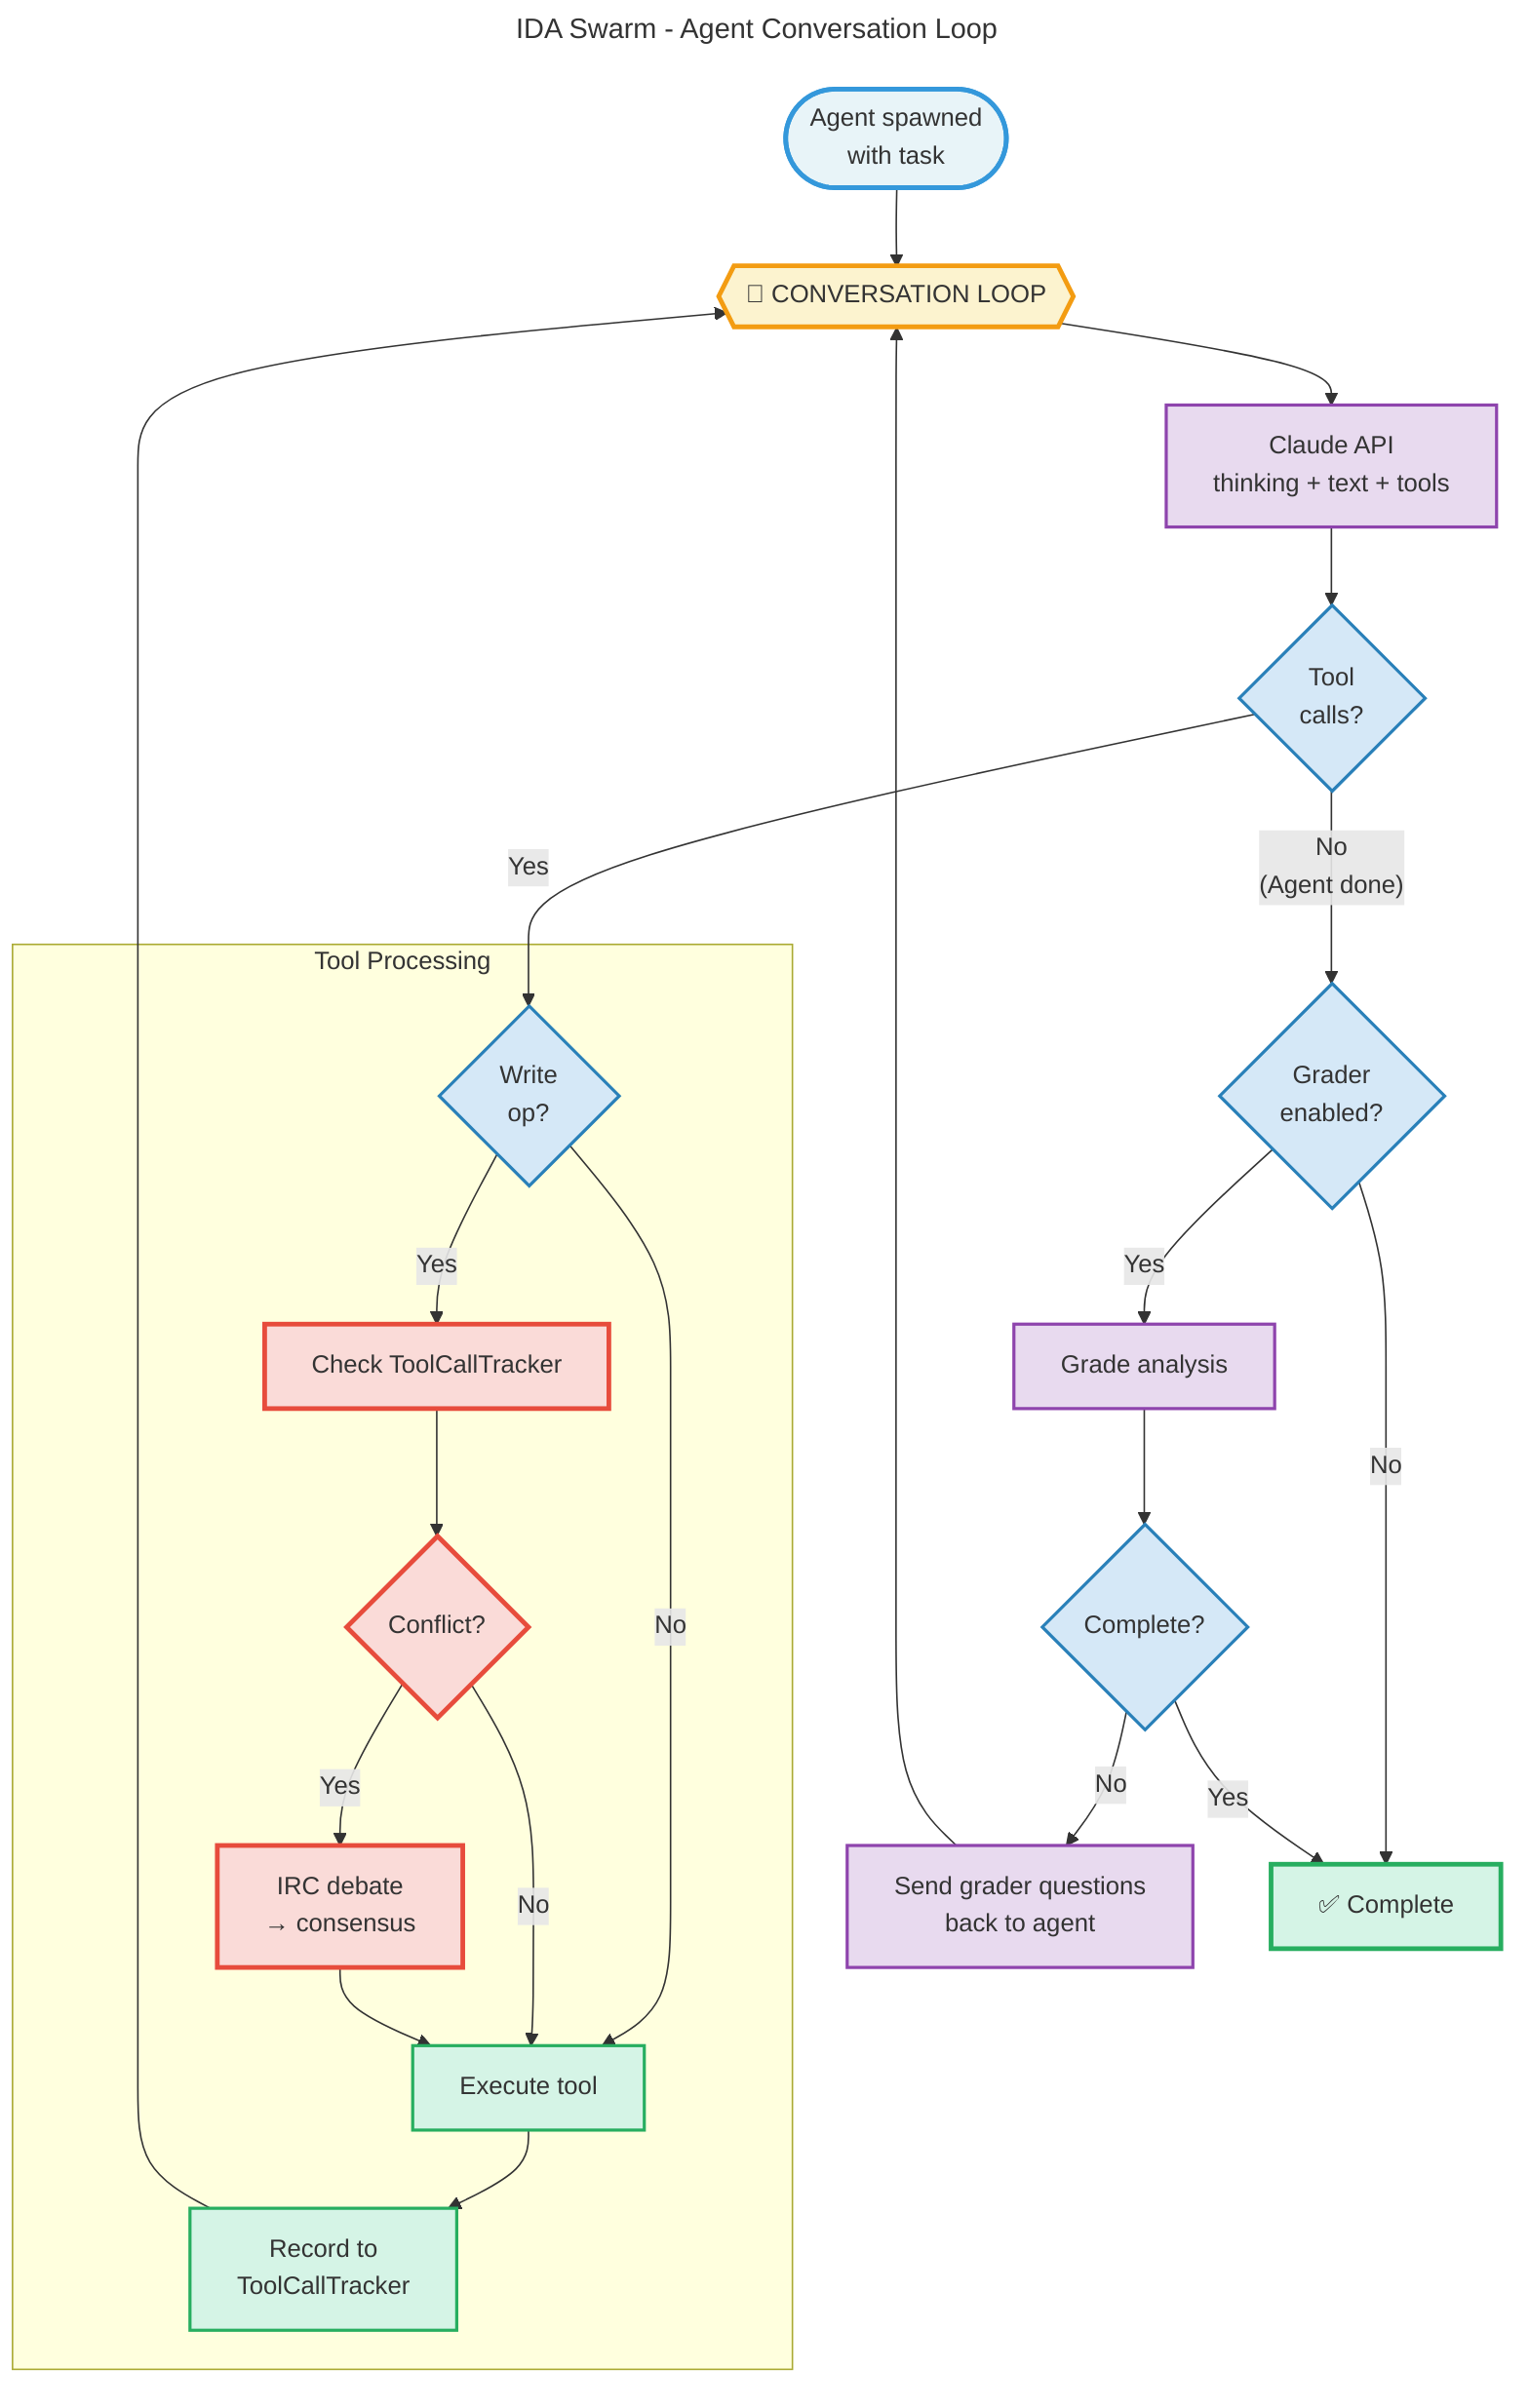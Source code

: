 ---
title: IDA Swarm - Agent Conversation Loop
---
graph TB
    start(["Agent spawned<br/>with task"])

    loop_start{{"🔄 CONVERSATION LOOP"}}

    claude["Claude API<br/>thinking + text + tools"]

    has_tools{"Tool<br/>calls?"}

    subgraph tool_processing["Tool Processing"]
        is_write{"Write<br/>op?"}

        check_tracker["Check ToolCallTracker"]

        conflict{"Conflict?"}

        irc_debate["IRC debate<br/>→ consensus"]

        execute["Execute tool"]

        record["Record to<br/>ToolCallTracker"]
    end

    grader{"Grader<br/>enabled?"}

    grade["Grade analysis"]

    pass{"Complete?"}

    feedback["Send grader questions<br/>back to agent"]

    complete["✅ Complete"]

    %% Main flow
    start --> loop_start
    loop_start --> claude
    claude --> has_tools

    %% Tool path - continues loop
    has_tools -->|"Yes"| is_write
    is_write -->|"No"| execute
    is_write -->|"Yes"| check_tracker
    check_tracker --> conflict
    conflict -->|"Yes"| irc_debate
    conflict -->|"No"| execute
    irc_debate --> execute
    execute --> record
    record --> loop_start

    %% No tools = agent is done
    has_tools -->|"No<br/>(Agent done)"| grader

    %% Grader path
    grader -->|"Yes"| grade
    grader -->|"No"| complete
    grade --> pass
    pass -->|"Yes"| complete
    pass -->|"No"| feedback
    feedback --> loop_start

    %% Styling
    classDef startStyle fill:#E8F4F8,stroke:#3498DB,stroke-width:3px
    classDef loopStyle fill:#FCF3CF,stroke:#F39C12,stroke-width:3px
    classDef claudeStyle fill:#E8DAEF,stroke:#8E44AD,stroke-width:2px
    classDef toolStyle fill:#D5F4E6,stroke:#27AE60,stroke-width:2px
    classDef conflictStyle fill:#FADBD8,stroke:#E74C3C,stroke-width:3px
    classDef decisionStyle fill:#D5E8F7,stroke:#2980B9,stroke-width:2px
    classDef completeStyle fill:#D5F4E6,stroke:#27AE60,stroke-width:3px

    class start startStyle
    class loop_start loopStyle
    class claude,grade,feedback claudeStyle
    class execute,record toolStyle
    class check_tracker,conflict,irc_debate conflictStyle
    class has_tools,is_write,grader,pass decisionStyle
    class complete completeStyle